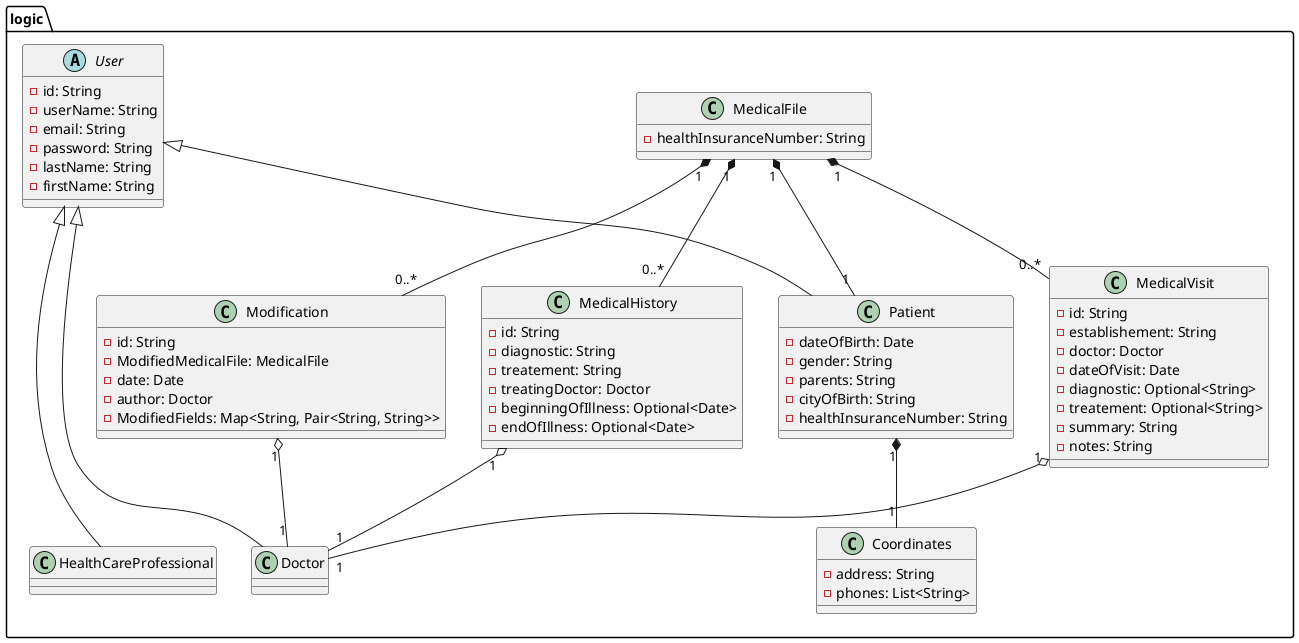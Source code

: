 @startuml

package "logic"{

' User is abstract class
  abstract class User {
    -id: String
    -userName: String
    -email: String
    -password: String
    -lastName: String
    -firstName: String
  }
together{
  class Patient extends User {
    -dateOfBirth: Date
    -gender: String
    -parents: String
    -cityOfBirth: String
    -healthInsuranceNumber: String
  }


  class Coordinates {
    -address: String
    -phones: List<String>
  }

  class MedicalFile {
    -healthInsuranceNumber: String
  }

  class MedicalHistory {
    -id: String
    -diagnostic: String
    -treatement: String
    -treatingDoctor: Doctor
    -beginningOfIllness: Optional<Date>
    -endOfIllness: Optional<Date>
  }

  class MedicalVisit {
    -id: String
    -establishement: String
    -doctor: Doctor
    -dateOfVisit: Date
    -diagnostic: Optional<String>
    -treatement: Optional<String>
    -summary: String
    -notes: String
  }
}

together{
  class Doctor extends User {
  }

  class HealthCareProfessional extends User {
  }
}

  class Modification {
    -id: String
    -ModifiedMedicalFile: MedicalFile
    -date: Date
    -author: Doctor
    -ModifiedFields: Map<String, Pair<String, String>>
  }
}


Patient "1" *-- "1" Coordinates

MedicalFile "1" *-- "1" Patient
MedicalFile "1" *-- "0..*" MedicalVisit
MedicalFile "1" *-- "0..*" MedicalHistory

MedicalVisit "1" o-- "1" Doctor
MedicalHistory "1" o-- "1" Doctor
Modification "1" o-- "1" Doctor

MedicalFile "1" *-- "0..*" Modification


@enduml